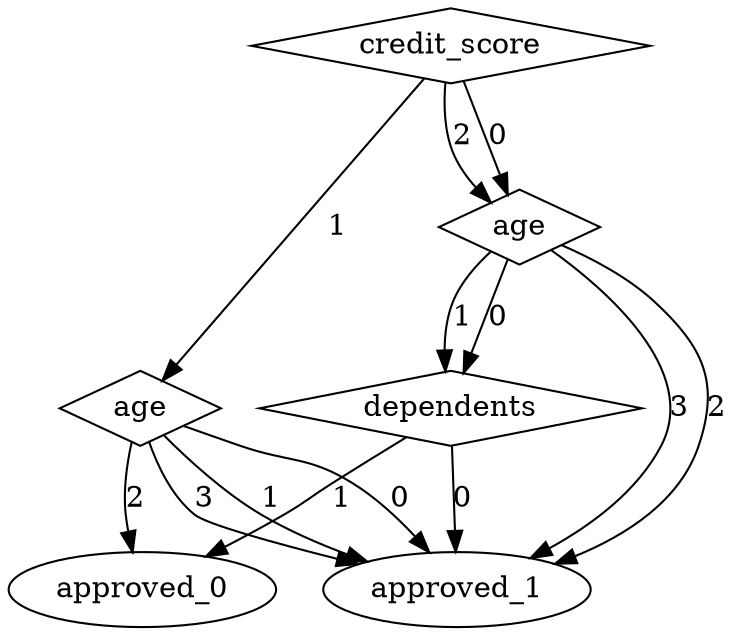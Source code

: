 digraph {
node [label=approved_1,style=""] approved_1
node [label=approved_0,style=""] approved_0
node [label=approved_1,style=""] approved_1
node [label=approved_1,style=""] approved_1
node [label=approved_0,style=""] approved_0
node [label=approved_1,style=""] approved_1
node [label=approved_1,style=""] approved_1
node [label=approved_1,style=""] approved_1
node [label=age,shape="diamond",style=""] 3
node [label=dependents,shape="diamond",style=""] 2
node [label=age,shape="diamond",style=""] 1
node [label=credit_score,shape="diamond",style=""] 0

3 -> approved_1 [label="3"]
3 -> approved_0 [label="2"]
3 -> approved_1 [label="1"]
3 -> approved_1 [label="0"]
2 -> approved_0 [label="1"]
2 -> approved_1 [label="0"]
1 -> approved_1 [label="3"]
1 -> approved_1 [label="2"]
1 -> 2 [label="1"]
1 -> 2 [label="0"]
0 -> 1 [label="2"]
0 -> 3 [label="1"]
0 -> 1 [label="0"]
}
